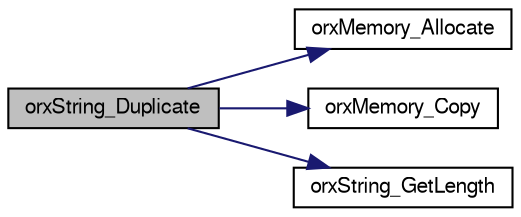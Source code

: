 digraph G
{
  bgcolor="transparent";
  edge [fontname="FreeSans",fontsize=10,labelfontname="FreeSans",labelfontsize=10];
  node [fontname="FreeSans",fontsize=10,shape=record];
  rankdir=LR;
  Node1 [label="orxString_Duplicate",height=0.2,width=0.4,color="black", fillcolor="grey75", style="filled" fontcolor="black"];
  Node1 -> Node2 [color="midnightblue",fontsize=10,style="solid",fontname="FreeSans"];
  Node2 [label="orxMemory_Allocate",height=0.2,width=0.4,color="black",URL="$group__orx_memory.html#gcef42c46cb29ecc5a1200b7bb3dc5419"];
  Node1 -> Node3 [color="midnightblue",fontsize=10,style="solid",fontname="FreeSans"];
  Node3 [label="orxMemory_Copy",height=0.2,width=0.4,color="black",URL="$group__orx_memory.html#g469bbf6ffec005ccbfa2faf15dcd4560"];
  Node1 -> Node4 [color="midnightblue",fontsize=10,style="solid",fontname="FreeSans"];
  Node4 [label="orxString_GetLength",height=0.2,width=0.4,color="black",URL="$group__orx_string.html#ga67d6235d50480639616e8c51552e736"];
}
